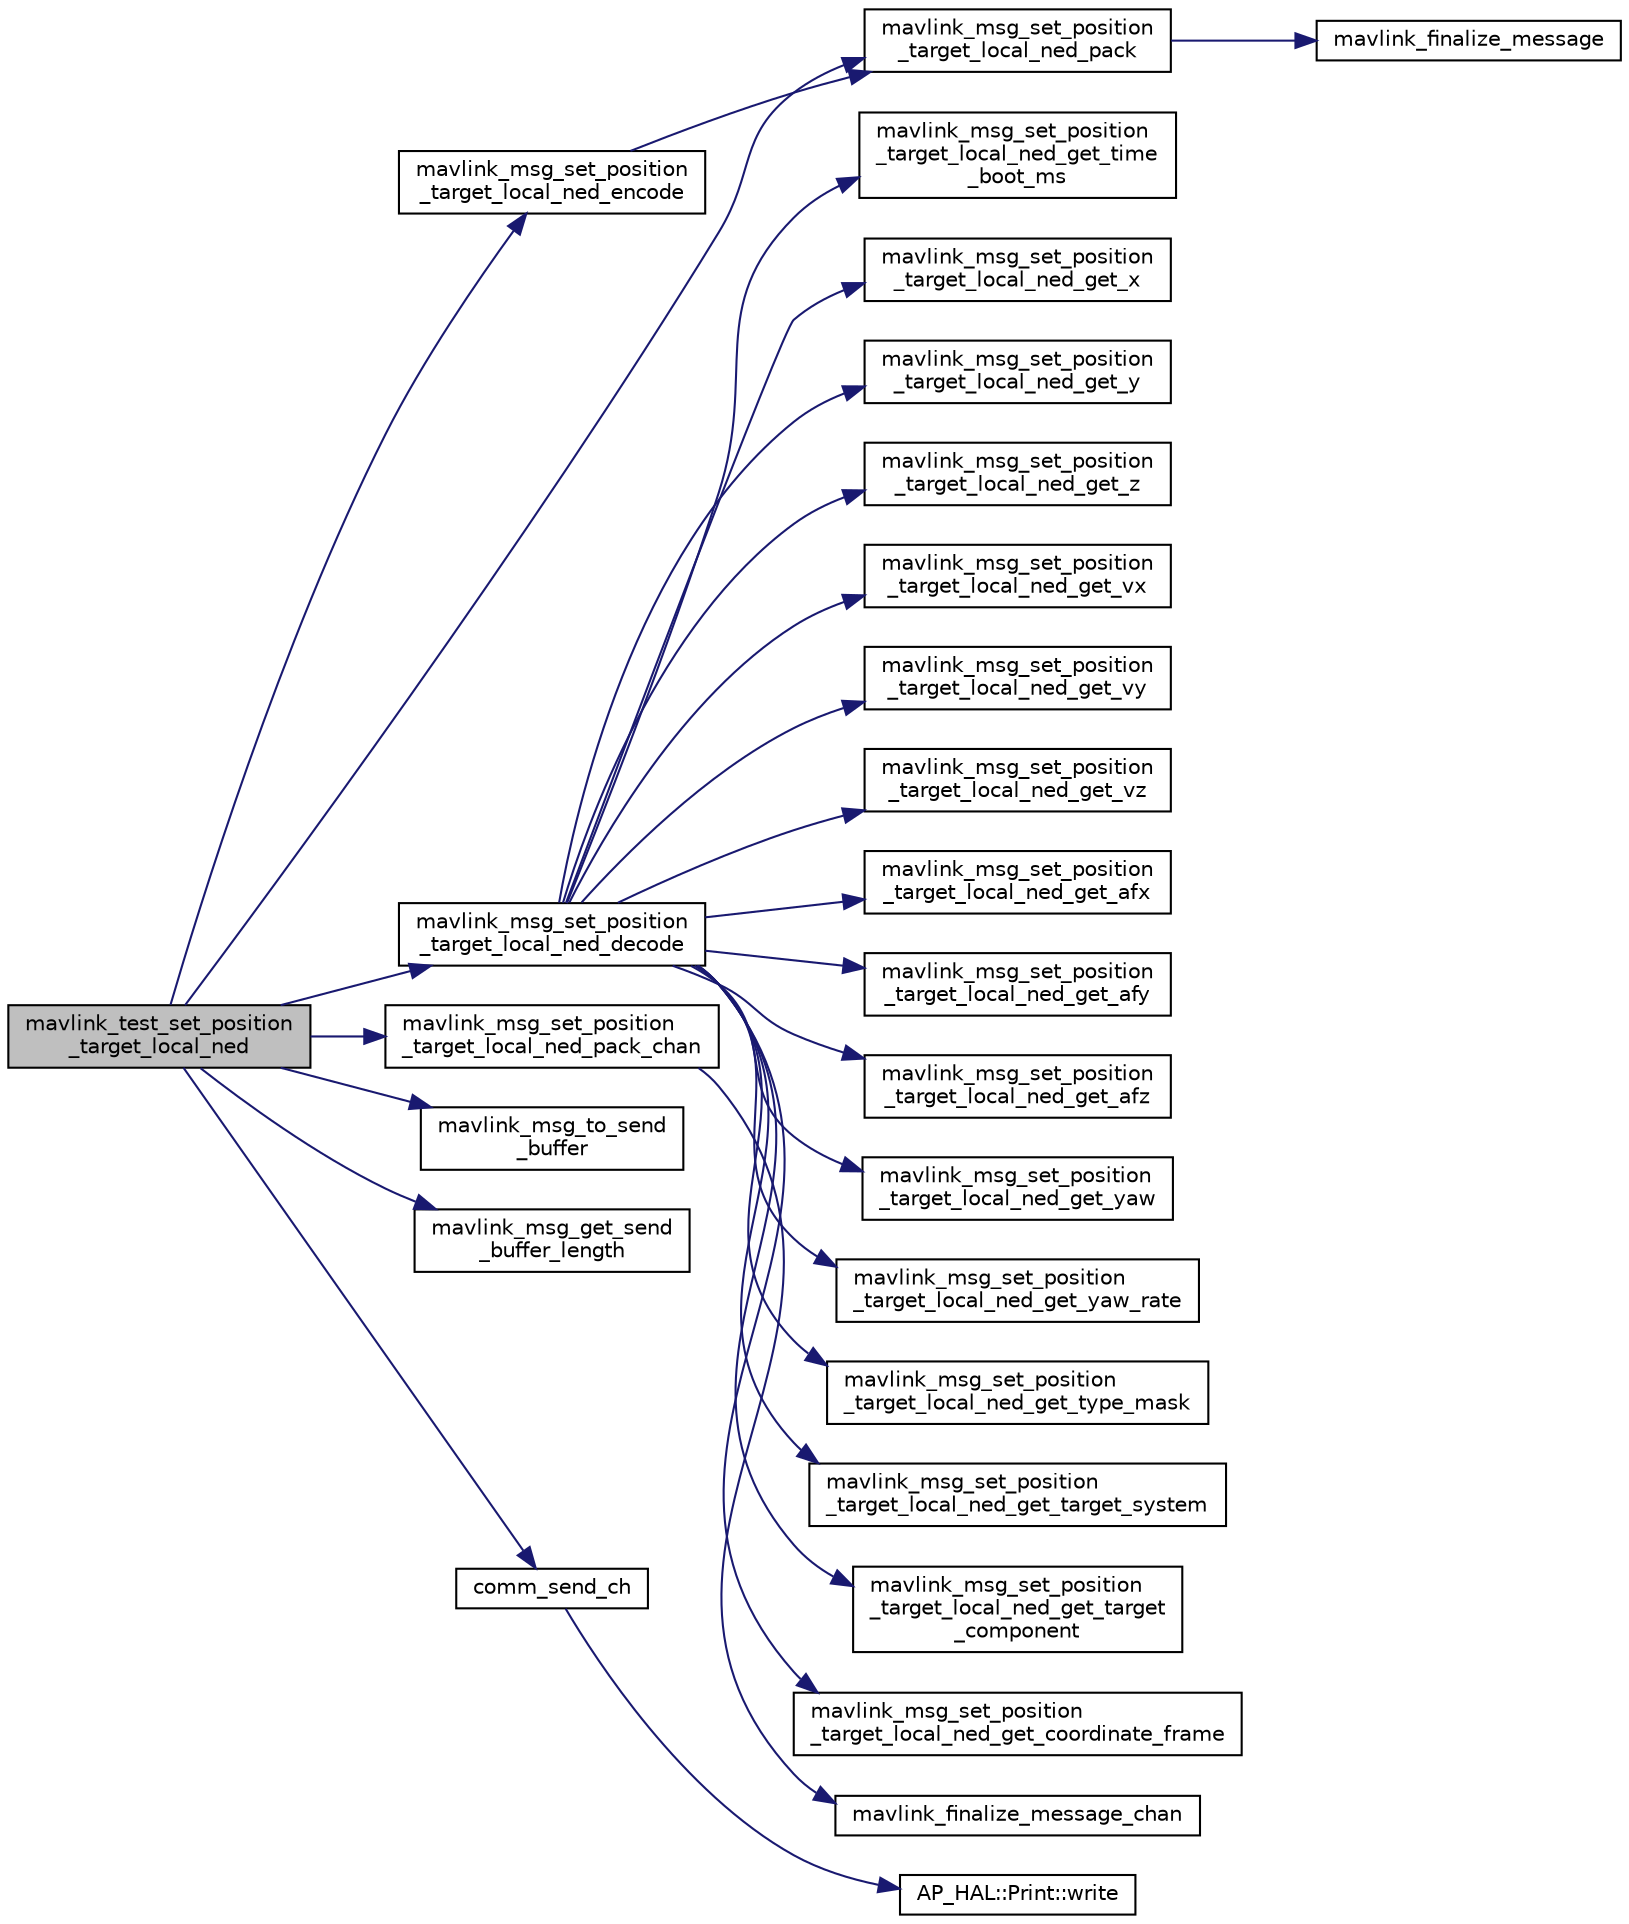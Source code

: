 digraph "mavlink_test_set_position_target_local_ned"
{
 // INTERACTIVE_SVG=YES
  edge [fontname="Helvetica",fontsize="10",labelfontname="Helvetica",labelfontsize="10"];
  node [fontname="Helvetica",fontsize="10",shape=record];
  rankdir="LR";
  Node1 [label="mavlink_test_set_position\l_target_local_ned",height=0.2,width=0.4,color="black", fillcolor="grey75", style="filled" fontcolor="black"];
  Node1 -> Node2 [color="midnightblue",fontsize="10",style="solid",fontname="Helvetica"];
  Node2 [label="mavlink_msg_set_position\l_target_local_ned_encode",height=0.2,width=0.4,color="black", fillcolor="white", style="filled",URL="$mavlink__msg__set__position__target__local__ned_8h.html#ad103c4fa850586c6edab9b67d5df5356",tooltip="Encode a set_position_target_local_ned struct. "];
  Node2 -> Node3 [color="midnightblue",fontsize="10",style="solid",fontname="Helvetica"];
  Node3 [label="mavlink_msg_set_position\l_target_local_ned_pack",height=0.2,width=0.4,color="black", fillcolor="white", style="filled",URL="$mavlink__msg__set__position__target__local__ned_8h.html#adedb5e496a8827afb3287c5723f3ec24",tooltip="Pack a set_position_target_local_ned message. "];
  Node3 -> Node4 [color="midnightblue",fontsize="10",style="solid",fontname="Helvetica"];
  Node4 [label="mavlink_finalize_message",height=0.2,width=0.4,color="black", fillcolor="white", style="filled",URL="$v0_89_2mavlink__helpers_8h.html#af3bea083c5ec83f5b6570b2bd4a817d0",tooltip="Finalize a MAVLink message with MAVLINK_COMM_0 as default channel. "];
  Node1 -> Node5 [color="midnightblue",fontsize="10",style="solid",fontname="Helvetica"];
  Node5 [label="mavlink_msg_set_position\l_target_local_ned_decode",height=0.2,width=0.4,color="black", fillcolor="white", style="filled",URL="$mavlink__msg__set__position__target__local__ned_8h.html#a878e01479588d9a444149f10fb343857",tooltip="Decode a set_position_target_local_ned message into a struct. "];
  Node5 -> Node6 [color="midnightblue",fontsize="10",style="solid",fontname="Helvetica"];
  Node6 [label="mavlink_msg_set_position\l_target_local_ned_get_time\l_boot_ms",height=0.2,width=0.4,color="black", fillcolor="white", style="filled",URL="$mavlink__msg__set__position__target__local__ned_8h.html#ac15a87758937b85d95f43583e03400d3",tooltip="Send a set_position_target_local_ned message. "];
  Node5 -> Node7 [color="midnightblue",fontsize="10",style="solid",fontname="Helvetica"];
  Node7 [label="mavlink_msg_set_position\l_target_local_ned_get_x",height=0.2,width=0.4,color="black", fillcolor="white", style="filled",URL="$mavlink__msg__set__position__target__local__ned_8h.html#abc80a737592372394ae9b701757315a2",tooltip="Get field x from set_position_target_local_ned message. "];
  Node5 -> Node8 [color="midnightblue",fontsize="10",style="solid",fontname="Helvetica"];
  Node8 [label="mavlink_msg_set_position\l_target_local_ned_get_y",height=0.2,width=0.4,color="black", fillcolor="white", style="filled",URL="$mavlink__msg__set__position__target__local__ned_8h.html#a1931d709fac57192daad62614dc2dce3",tooltip="Get field y from set_position_target_local_ned message. "];
  Node5 -> Node9 [color="midnightblue",fontsize="10",style="solid",fontname="Helvetica"];
  Node9 [label="mavlink_msg_set_position\l_target_local_ned_get_z",height=0.2,width=0.4,color="black", fillcolor="white", style="filled",URL="$mavlink__msg__set__position__target__local__ned_8h.html#a2c14dd4ab05633fab9a69faed3841413",tooltip="Get field z from set_position_target_local_ned message. "];
  Node5 -> Node10 [color="midnightblue",fontsize="10",style="solid",fontname="Helvetica"];
  Node10 [label="mavlink_msg_set_position\l_target_local_ned_get_vx",height=0.2,width=0.4,color="black", fillcolor="white", style="filled",URL="$mavlink__msg__set__position__target__local__ned_8h.html#a12c60a95318cff49076d6e5e22d0cb9c",tooltip="Get field vx from set_position_target_local_ned message. "];
  Node5 -> Node11 [color="midnightblue",fontsize="10",style="solid",fontname="Helvetica"];
  Node11 [label="mavlink_msg_set_position\l_target_local_ned_get_vy",height=0.2,width=0.4,color="black", fillcolor="white", style="filled",URL="$mavlink__msg__set__position__target__local__ned_8h.html#a5bbe7a5ef2dade330248c8facd49dc61",tooltip="Get field vy from set_position_target_local_ned message. "];
  Node5 -> Node12 [color="midnightblue",fontsize="10",style="solid",fontname="Helvetica"];
  Node12 [label="mavlink_msg_set_position\l_target_local_ned_get_vz",height=0.2,width=0.4,color="black", fillcolor="white", style="filled",URL="$mavlink__msg__set__position__target__local__ned_8h.html#a37b8c83733b782473de23ef11092e63b",tooltip="Get field vz from set_position_target_local_ned message. "];
  Node5 -> Node13 [color="midnightblue",fontsize="10",style="solid",fontname="Helvetica"];
  Node13 [label="mavlink_msg_set_position\l_target_local_ned_get_afx",height=0.2,width=0.4,color="black", fillcolor="white", style="filled",URL="$mavlink__msg__set__position__target__local__ned_8h.html#a805d65fe369de8b2c7f80babe0cb3527",tooltip="Get field afx from set_position_target_local_ned message. "];
  Node5 -> Node14 [color="midnightblue",fontsize="10",style="solid",fontname="Helvetica"];
  Node14 [label="mavlink_msg_set_position\l_target_local_ned_get_afy",height=0.2,width=0.4,color="black", fillcolor="white", style="filled",URL="$mavlink__msg__set__position__target__local__ned_8h.html#adc019c71296a125d52dd8efb504c21f6",tooltip="Get field afy from set_position_target_local_ned message. "];
  Node5 -> Node15 [color="midnightblue",fontsize="10",style="solid",fontname="Helvetica"];
  Node15 [label="mavlink_msg_set_position\l_target_local_ned_get_afz",height=0.2,width=0.4,color="black", fillcolor="white", style="filled",URL="$mavlink__msg__set__position__target__local__ned_8h.html#a6c18f1d206b0305bc55d094ae2e9da74",tooltip="Get field afz from set_position_target_local_ned message. "];
  Node5 -> Node16 [color="midnightblue",fontsize="10",style="solid",fontname="Helvetica"];
  Node16 [label="mavlink_msg_set_position\l_target_local_ned_get_yaw",height=0.2,width=0.4,color="black", fillcolor="white", style="filled",URL="$mavlink__msg__set__position__target__local__ned_8h.html#addc0868299b122f89a1e7c703afe3517",tooltip="Get field yaw from set_position_target_local_ned message. "];
  Node5 -> Node17 [color="midnightblue",fontsize="10",style="solid",fontname="Helvetica"];
  Node17 [label="mavlink_msg_set_position\l_target_local_ned_get_yaw_rate",height=0.2,width=0.4,color="black", fillcolor="white", style="filled",URL="$mavlink__msg__set__position__target__local__ned_8h.html#a4b632489e0a25acc4adde92d17acbe2e",tooltip="Get field yaw_rate from set_position_target_local_ned message. "];
  Node5 -> Node18 [color="midnightblue",fontsize="10",style="solid",fontname="Helvetica"];
  Node18 [label="mavlink_msg_set_position\l_target_local_ned_get_type_mask",height=0.2,width=0.4,color="black", fillcolor="white", style="filled",URL="$mavlink__msg__set__position__target__local__ned_8h.html#aa1a6686dc544c66097ebaa70567c0254",tooltip="Get field type_mask from set_position_target_local_ned message. "];
  Node5 -> Node19 [color="midnightblue",fontsize="10",style="solid",fontname="Helvetica"];
  Node19 [label="mavlink_msg_set_position\l_target_local_ned_get_target_system",height=0.2,width=0.4,color="black", fillcolor="white", style="filled",URL="$mavlink__msg__set__position__target__local__ned_8h.html#a6d103bc762933d397cfd48bd992cba4a",tooltip="Get field target_system from set_position_target_local_ned message. "];
  Node5 -> Node20 [color="midnightblue",fontsize="10",style="solid",fontname="Helvetica"];
  Node20 [label="mavlink_msg_set_position\l_target_local_ned_get_target\l_component",height=0.2,width=0.4,color="black", fillcolor="white", style="filled",URL="$mavlink__msg__set__position__target__local__ned_8h.html#aacf6af2866a678a3afd3c026a2d9705c",tooltip="Get field target_component from set_position_target_local_ned message. "];
  Node5 -> Node21 [color="midnightblue",fontsize="10",style="solid",fontname="Helvetica"];
  Node21 [label="mavlink_msg_set_position\l_target_local_ned_get_coordinate_frame",height=0.2,width=0.4,color="black", fillcolor="white", style="filled",URL="$mavlink__msg__set__position__target__local__ned_8h.html#a8c4ce09ea456c78bdc3459a7b2abbfa3",tooltip="Get field coordinate_frame from set_position_target_local_ned message. "];
  Node1 -> Node3 [color="midnightblue",fontsize="10",style="solid",fontname="Helvetica"];
  Node1 -> Node22 [color="midnightblue",fontsize="10",style="solid",fontname="Helvetica"];
  Node22 [label="mavlink_msg_set_position\l_target_local_ned_pack_chan",height=0.2,width=0.4,color="black", fillcolor="white", style="filled",URL="$mavlink__msg__set__position__target__local__ned_8h.html#ad2e9012b8df59c8b36db8fccd1765806",tooltip="Pack a set_position_target_local_ned message on a channel. "];
  Node22 -> Node23 [color="midnightblue",fontsize="10",style="solid",fontname="Helvetica"];
  Node23 [label="mavlink_finalize_message_chan",height=0.2,width=0.4,color="black", fillcolor="white", style="filled",URL="$v0_89_2mavlink__helpers_8h.html#aa66131138fc02101dcc73b4b556ab422",tooltip="Finalize a MAVLink message with channel assignment. "];
  Node1 -> Node24 [color="midnightblue",fontsize="10",style="solid",fontname="Helvetica"];
  Node24 [label="mavlink_msg_to_send\l_buffer",height=0.2,width=0.4,color="black", fillcolor="white", style="filled",URL="$v0_89_2mavlink__helpers_8h.html#afea0a9befa84822fd62c2899ea0d849e",tooltip="Pack a message to send it over a serial byte stream. "];
  Node1 -> Node25 [color="midnightblue",fontsize="10",style="solid",fontname="Helvetica"];
  Node25 [label="mavlink_msg_get_send\l_buffer_length",height=0.2,width=0.4,color="black", fillcolor="white", style="filled",URL="$v0_89_2protocol_8h.html#aa86c08f27aabb7a2e12a67f189f590c8",tooltip="Get the required buffer size for this message. "];
  Node1 -> Node26 [color="midnightblue",fontsize="10",style="solid",fontname="Helvetica"];
  Node26 [label="comm_send_ch",height=0.2,width=0.4,color="black", fillcolor="white", style="filled",URL="$GCS__MAVLink_8h.html#ab753873a1ee10adedd0ce246311468f8"];
  Node26 -> Node27 [color="midnightblue",fontsize="10",style="solid",fontname="Helvetica"];
  Node27 [label="AP_HAL::Print::write",height=0.2,width=0.4,color="black", fillcolor="white", style="filled",URL="$classAP__HAL_1_1Print.html#acc65391952a43334f8f5c9bef341f501"];
}
